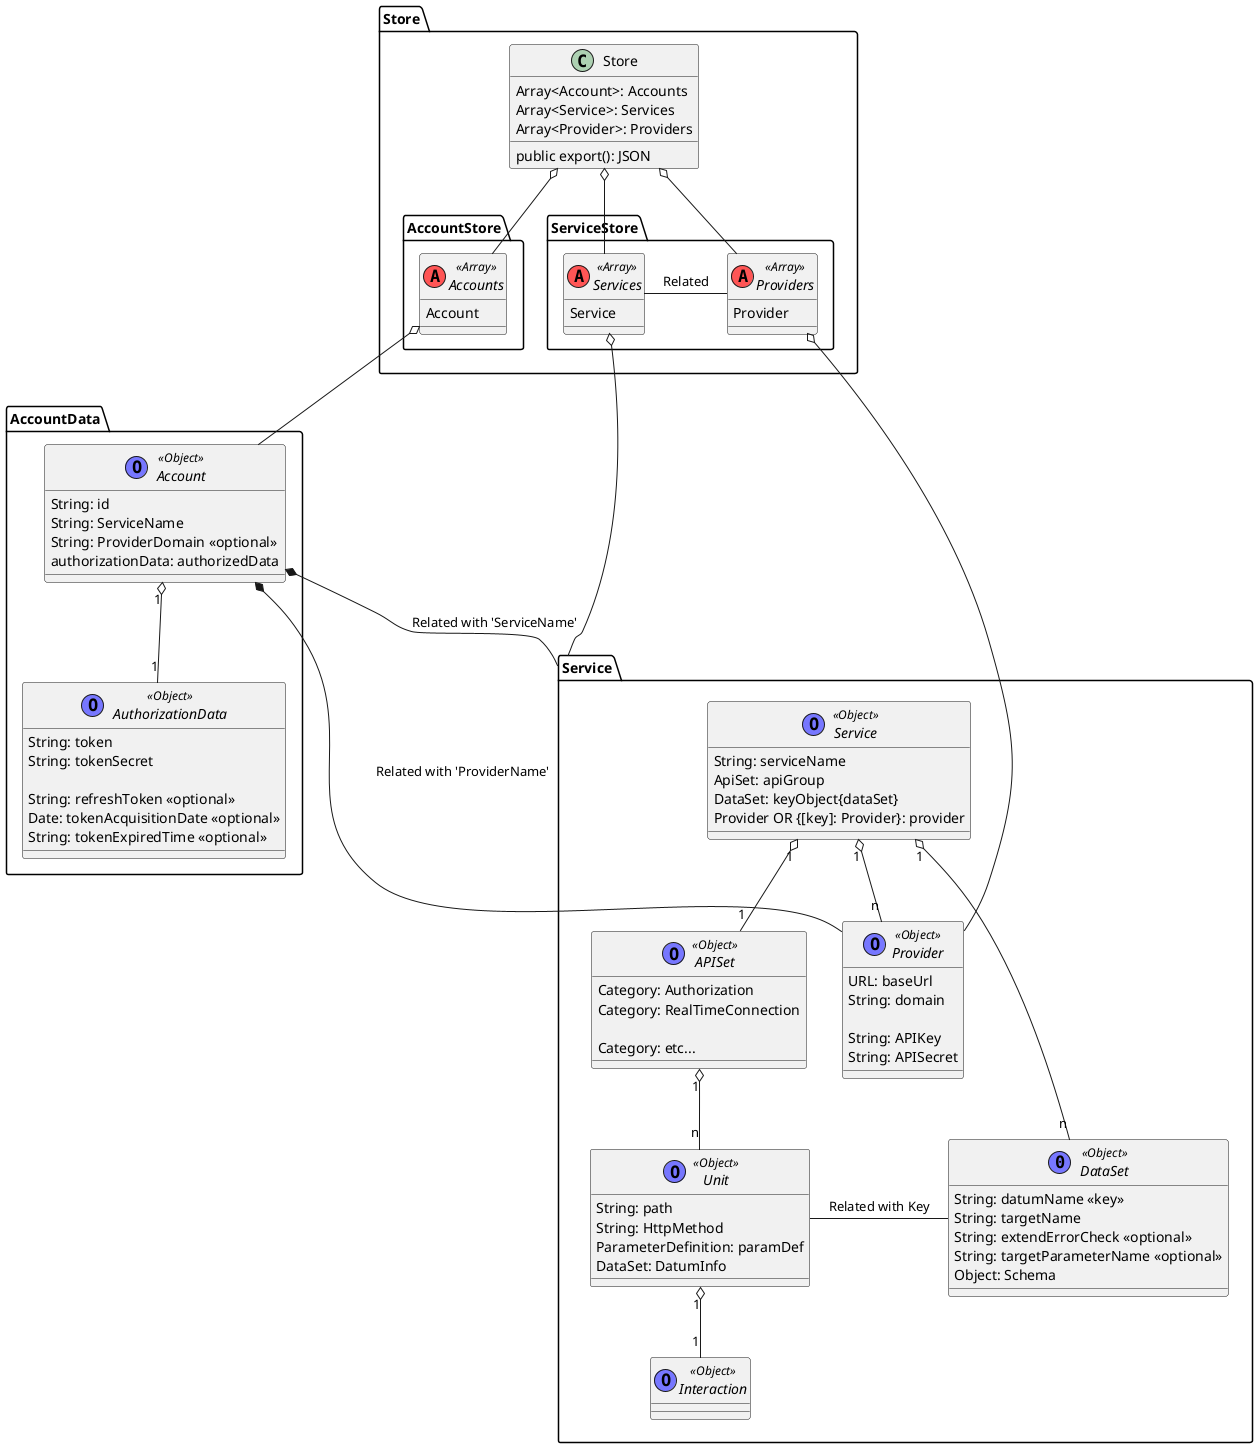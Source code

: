 @startuml

package Store{
    class Store{
        Array<Account>: Accounts
        Array<Service>: Services
        Array<Provider>: Providers
        public export(): JSON
    }

    package AccountStore{
        interface Accounts <<(A,#FF5555) Array>>{
            Account
        }
    }

    package ServiceStore{
        interface Services <<(A,#FF5555) Array>>{
            Service
        }
        interface Providers <<(A,#FF5555) Array>>{
            Provider
        }
    }

    Store o-- Accounts
    Store o-- Services
    Store o-- Providers
}

package "AccountData" {
    interface Account<<(O,#7777FF)Object>>{
        String: id
        String: ServiceName
        String: ProviderDomain <<optional>>
        authorizationData: authorizedData
    }

    interface AuthorizationData<<(O,#7777FF)Object>>{
        String: token
        String: tokenSecret

        String: refreshToken <<optional>>
        Date: tokenAcquisitionDate <<optional>>
        String: tokenExpiredTime <<optional>>
    }

    Account "1" o-- "1" AuthorizationData
}

package "Service" {
    interface Service<<(O,#7777FF)Object>>{
        String: serviceName
        ApiSet: apiGroup
        DataSet: keyObject{dataSet}
        Provider OR {[key]: Provider}: provider
    }

    interface Provider<<(O,#7777FF)Object>>{
        URL: baseUrl
        String: domain

        String: APIKey
        String: APISecret
    }

    interface APISet<<(O,#7777FF)Object>>{
        Category: Authorization
        Category: RealTimeConnection

        Category: etc...
    }

    interface DataSet<<(0, #7777FF)Object>>{
        String: datumName <<key>>
        String: targetName
        String: extendErrorCheck <<optional>>
        String: targetParameterName <<optional>>
        Object: Schema
    }

    interface Unit<<(O,#7777FF)Object>>{
        String: path
        String: HttpMethod
        ParameterDefinition: paramDef
        DataSet: DatumInfo
    }

    interface Interaction<<(O,#7777FF)Object>>{

    }

    Service "1" o-- "n" Provider
    Service "1" o-- "n" DataSet
    Service "1" o-- "1" APISet
    APISet "1"  o-- "n" Unit
    Unit - DataSet : Related with Key
    Unit "1" o-- "1" Interaction
}

Account *-- Service : Related with 'ServiceName'
Account *-- Provider : Related with 'ProviderName'

Accounts o-- Account
Services o-- Service
Providers o-- Provider
Services - Providers : Related

@enduml
